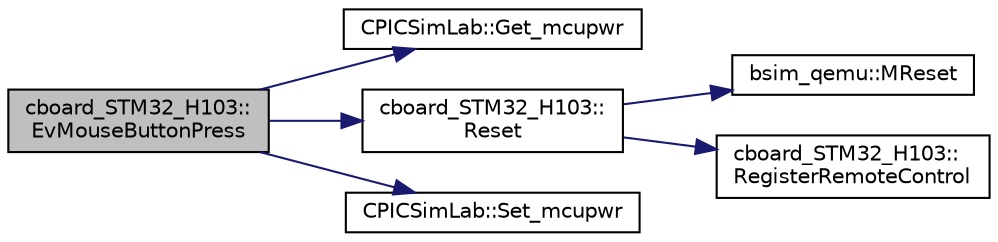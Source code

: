 digraph "cboard_STM32_H103::EvMouseButtonPress"
{
 // LATEX_PDF_SIZE
  edge [fontname="Helvetica",fontsize="10",labelfontname="Helvetica",labelfontsize="10"];
  node [fontname="Helvetica",fontsize="10",shape=record];
  rankdir="LR";
  Node1 [label="cboard_STM32_H103::\lEvMouseButtonPress",height=0.2,width=0.4,color="black", fillcolor="grey75", style="filled", fontcolor="black",tooltip="Event on the board."];
  Node1 -> Node2 [color="midnightblue",fontsize="10",style="solid",fontname="Helvetica"];
  Node2 [label="CPICSimLab::Get_mcupwr",height=0.2,width=0.4,color="black", fillcolor="white", style="filled",URL="$class_c_p_i_c_sim_lab.html#aac9970694b88fb7fae9f99fb3d3a5403",tooltip="Return actual power status of microcontroller ON/OFF."];
  Node1 -> Node3 [color="midnightblue",fontsize="10",style="solid",fontname="Helvetica"];
  Node3 [label="cboard_STM32_H103::\lReset",height=0.2,width=0.4,color="black", fillcolor="white", style="filled",URL="$classcboard___s_t_m32___h103.html#a465560397de6244fa464793898fb2fde",tooltip="Reset board status."];
  Node3 -> Node4 [color="midnightblue",fontsize="10",style="solid",fontname="Helvetica"];
  Node4 [label="bsim_qemu::MReset",height=0.2,width=0.4,color="black", fillcolor="white", style="filled",URL="$classbsim__qemu.html#a86a86757771ece014bf6f526d796cc35",tooltip="board microcontroller reset"];
  Node3 -> Node5 [color="midnightblue",fontsize="10",style="solid",fontname="Helvetica"];
  Node5 [label="cboard_STM32_H103::\lRegisterRemoteControl",height=0.2,width=0.4,color="black", fillcolor="white", style="filled",URL="$classcboard___s_t_m32___h103.html#a0df9f672e60d580d1a9606d75c52fdc5",tooltip="Register remote control variables."];
  Node1 -> Node6 [color="midnightblue",fontsize="10",style="solid",fontname="Helvetica"];
  Node6 [label="CPICSimLab::Set_mcupwr",height=0.2,width=0.4,color="black", fillcolor="white", style="filled",URL="$class_c_p_i_c_sim_lab.html#a3d48a79d4835b85f63ff31b2d30a2c7e",tooltip="Set the power status of microcontroller ON/OFF."];
}
